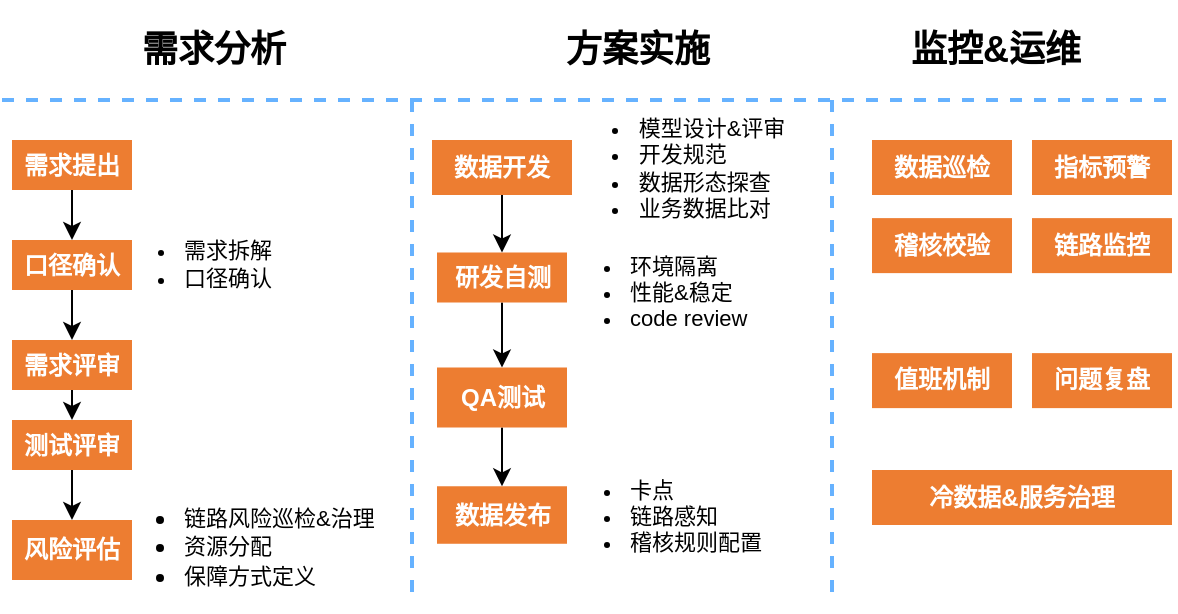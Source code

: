 <mxfile version="20.8.23" type="github">
  <diagram name="第 1 页" id="9t_LCf5cB-b87G4GpCwc">
    <mxGraphModel dx="1084" dy="1557" grid="1" gridSize="10" guides="1" tooltips="1" connect="1" arrows="1" fold="1" page="1" pageScale="1" pageWidth="827" pageHeight="1169" math="0" shadow="0">
      <root>
        <mxCell id="0" />
        <mxCell id="1" parent="0" />
        <mxCell id="ABy7lw26F6PikiW-eUqZ-20" style="edgeStyle=orthogonalEdgeStyle;rounded=0;orthogonalLoop=1;jettySize=auto;html=1;exitX=0.5;exitY=1;exitDx=0;exitDy=0;entryX=0.5;entryY=0;entryDx=0;entryDy=0;fillColor=#CC6600;" parent="1" source="ABy7lw26F6PikiW-eUqZ-21" target="ABy7lw26F6PikiW-eUqZ-23" edge="1">
          <mxGeometry relative="1" as="geometry" />
        </mxCell>
        <mxCell id="ABy7lw26F6PikiW-eUqZ-21" value="&lt;font color=&quot;#ffffff&quot;&gt;&lt;b&gt;口径确认&lt;/b&gt;&lt;/font&gt;" style="rounded=0;whiteSpace=wrap;html=1;strokeColor=none;fillColor=#ed7d31;" parent="1" vertex="1">
          <mxGeometry x="290" y="-130" width="60" height="25" as="geometry" />
        </mxCell>
        <mxCell id="ABy7lw26F6PikiW-eUqZ-22" style="edgeStyle=orthogonalEdgeStyle;rounded=0;orthogonalLoop=1;jettySize=auto;html=1;exitX=0.5;exitY=1;exitDx=0;exitDy=0;entryX=0.5;entryY=0;entryDx=0;entryDy=0;fontSize=11;fillColor=#CC6600;" parent="1" source="ABy7lw26F6PikiW-eUqZ-23" target="ABy7lw26F6PikiW-eUqZ-25" edge="1">
          <mxGeometry relative="1" as="geometry" />
        </mxCell>
        <mxCell id="ABy7lw26F6PikiW-eUqZ-23" value="&lt;b&gt;&lt;font color=&quot;#ffffff&quot;&gt;需求评审&lt;/font&gt;&lt;/b&gt;" style="rounded=0;whiteSpace=wrap;html=1;strokeColor=none;fillColor=#ed7d31;" parent="1" vertex="1">
          <mxGeometry x="290" y="-80" width="60" height="25" as="geometry" />
        </mxCell>
        <mxCell id="ABy7lw26F6PikiW-eUqZ-24" style="edgeStyle=orthogonalEdgeStyle;rounded=0;orthogonalLoop=1;jettySize=auto;html=1;exitX=0.5;exitY=1;exitDx=0;exitDy=0;fontFamily=微软雅黑;fontSize=11;fontColor=#000000;strokeColor=#000000;fillColor=#FFCC99;" parent="1" source="ABy7lw26F6PikiW-eUqZ-25" target="ABy7lw26F6PikiW-eUqZ-58" edge="1">
          <mxGeometry relative="1" as="geometry" />
        </mxCell>
        <mxCell id="ABy7lw26F6PikiW-eUqZ-25" value="&lt;font color=&quot;#ffffff&quot;&gt;&lt;b&gt;测试评审&lt;/b&gt;&lt;/font&gt;" style="rounded=0;whiteSpace=wrap;html=1;strokeColor=none;fillColor=#ed7d31;" parent="1" vertex="1">
          <mxGeometry x="290" y="-40" width="60" height="25" as="geometry" />
        </mxCell>
        <mxCell id="ABy7lw26F6PikiW-eUqZ-26" style="edgeStyle=orthogonalEdgeStyle;rounded=0;orthogonalLoop=1;jettySize=auto;html=1;exitX=0.5;exitY=1;exitDx=0;exitDy=0;entryX=0.5;entryY=0;entryDx=0;entryDy=0;fillColor=#CC6600;" parent="1" source="ABy7lw26F6PikiW-eUqZ-27" target="ABy7lw26F6PikiW-eUqZ-21" edge="1">
          <mxGeometry relative="1" as="geometry" />
        </mxCell>
        <mxCell id="ABy7lw26F6PikiW-eUqZ-27" value="&lt;font style=&quot;&quot; color=&quot;#ffffff&quot;&gt;&lt;b&gt;需求提出&lt;/b&gt;&lt;/font&gt;" style="rounded=0;whiteSpace=wrap;html=1;strokeColor=none;fillColor=#ed7d31;" parent="1" vertex="1">
          <mxGeometry x="290" y="-180" width="60" height="25" as="geometry" />
        </mxCell>
        <mxCell id="ABy7lw26F6PikiW-eUqZ-28" style="edgeStyle=orthogonalEdgeStyle;rounded=0;orthogonalLoop=1;jettySize=auto;html=1;exitX=0.5;exitY=1;exitDx=0;exitDy=0;fontSize=11;fillColor=#CC6600;" parent="1" source="ABy7lw26F6PikiW-eUqZ-29" target="ABy7lw26F6PikiW-eUqZ-31" edge="1">
          <mxGeometry relative="1" as="geometry" />
        </mxCell>
        <mxCell id="ABy7lw26F6PikiW-eUqZ-29" value="&lt;font color=&quot;#ffffff&quot;&gt;&lt;b&gt;研发自测&lt;/b&gt;&lt;/font&gt;" style="rounded=0;whiteSpace=wrap;html=1;strokeColor=none;fillColor=#ed7d31;" parent="1" vertex="1">
          <mxGeometry x="502.5" y="-123.75" width="65" height="25" as="geometry" />
        </mxCell>
        <mxCell id="ABy7lw26F6PikiW-eUqZ-30" style="edgeStyle=orthogonalEdgeStyle;rounded=0;orthogonalLoop=1;jettySize=auto;html=1;exitX=0.5;exitY=1;exitDx=0;exitDy=0;fontSize=11;fillColor=#CC6600;" parent="1" source="ABy7lw26F6PikiW-eUqZ-31" target="ABy7lw26F6PikiW-eUqZ-32" edge="1">
          <mxGeometry relative="1" as="geometry" />
        </mxCell>
        <mxCell id="ABy7lw26F6PikiW-eUqZ-31" value="&lt;font color=&quot;#ffffff&quot;&gt;&lt;b&gt;QA测试&lt;/b&gt;&lt;/font&gt;" style="rounded=0;whiteSpace=wrap;html=1;strokeColor=none;fillColor=#ed7d31;" parent="1" vertex="1">
          <mxGeometry x="502.5" y="-66.25" width="65" height="30" as="geometry" />
        </mxCell>
        <mxCell id="ABy7lw26F6PikiW-eUqZ-32" value="&lt;font color=&quot;#ffffff&quot;&gt;&lt;b&gt;数据发布&lt;/b&gt;&lt;/font&gt;" style="rounded=0;whiteSpace=wrap;html=1;strokeColor=none;fillColor=#ed7d31;" parent="1" vertex="1">
          <mxGeometry x="502.5" y="-6.87" width="65" height="28.75" as="geometry" />
        </mxCell>
        <mxCell id="ABy7lw26F6PikiW-eUqZ-33" value="&lt;ul&gt;&lt;li&gt;环境隔离&lt;/li&gt;&lt;li&gt;性能&amp;amp;稳定&lt;/li&gt;&lt;li&gt;code review&lt;/li&gt;&lt;/ul&gt;" style="text;html=1;strokeColor=none;fillColor=none;align=left;verticalAlign=middle;whiteSpace=wrap;rounded=0;dashed=1;fontSize=11;" parent="1" vertex="1">
          <mxGeometry x="557.49" y="-128.75" width="114" height="48.75" as="geometry" />
        </mxCell>
        <mxCell id="ABy7lw26F6PikiW-eUqZ-34" value="&lt;div style=&quot;font-size: 11px;&quot;&gt;&lt;ul style=&quot;font-size: 11px;&quot;&gt;&lt;li style=&quot;font-size: 11px;&quot;&gt;&lt;span style=&quot;font-size: 11px;&quot;&gt;卡点&lt;/span&gt;&lt;/li&gt;&lt;li style=&quot;font-size: 11px;&quot;&gt;链路感知&lt;/li&gt;&lt;li style=&quot;font-size: 11px;&quot;&gt;稽核规则配置&lt;/li&gt;&lt;/ul&gt;&lt;/div&gt;" style="text;html=1;strokeColor=none;fillColor=none;align=left;verticalAlign=middle;whiteSpace=wrap;rounded=0;dashed=1;fontSize=11;" parent="1" vertex="1">
          <mxGeometry x="557.49" y="-11.87" width="114" height="38.75" as="geometry" />
        </mxCell>
        <mxCell id="ABy7lw26F6PikiW-eUqZ-35" value="&lt;div style=&quot;text-align: left&quot;&gt;&lt;ul&gt;&lt;li style=&quot;border-color: var(--border-color);&quot;&gt;模型设计&amp;amp;评审&lt;/li&gt;&lt;li&gt;开发规范&lt;/li&gt;&lt;li&gt;数据形态探查&lt;/li&gt;&lt;li&gt;业务数据比对&lt;/li&gt;&lt;/ul&gt;&lt;/div&gt;" style="text;html=1;strokeColor=none;fillColor=none;align=center;verticalAlign=middle;whiteSpace=wrap;rounded=0;dashed=1;fontSize=11;" parent="1" vertex="1">
          <mxGeometry x="557.49" y="-203.13" width="126" height="73.75" as="geometry" />
        </mxCell>
        <mxCell id="ABy7lw26F6PikiW-eUqZ-39" value="&lt;h2&gt;&lt;span style=&quot;&quot;&gt;&lt;font style=&quot;font-size: 18px;&quot;&gt;需求分析&lt;/font&gt;&lt;/span&gt;&lt;/h2&gt;" style="text;html=1;strokeColor=none;fillColor=none;align=center;verticalAlign=middle;whiteSpace=wrap;rounded=0;dashed=1;fontSize=11;fontStyle=1" parent="1" vertex="1">
          <mxGeometry x="351" y="-240" width="80" height="30" as="geometry" />
        </mxCell>
        <mxCell id="ABy7lw26F6PikiW-eUqZ-41" style="edgeStyle=orthogonalEdgeStyle;rounded=0;orthogonalLoop=1;jettySize=auto;html=1;exitX=0.5;exitY=1;exitDx=0;exitDy=0;entryX=0.5;entryY=0;entryDx=0;entryDy=0;fontSize=11;fillColor=#CC6600;" parent="1" source="ABy7lw26F6PikiW-eUqZ-43" target="ABy7lw26F6PikiW-eUqZ-29" edge="1">
          <mxGeometry relative="1" as="geometry" />
        </mxCell>
        <mxCell id="ABy7lw26F6PikiW-eUqZ-43" value="&lt;font color=&quot;#ffffff&quot;&gt;&lt;b&gt;数据开发&lt;/b&gt;&lt;/font&gt;" style="rounded=0;whiteSpace=wrap;html=1;strokeColor=none;fillColor=#ed7d31;" parent="1" vertex="1">
          <mxGeometry x="500" y="-180" width="70" height="27.5" as="geometry" />
        </mxCell>
        <mxCell id="ABy7lw26F6PikiW-eUqZ-53" value="&lt;h2&gt;&lt;span style=&quot;&quot;&gt;&lt;font style=&quot;font-size: 18px;&quot;&gt;监控&amp;amp;运维&lt;/font&gt;&lt;/span&gt;&lt;/h2&gt;" style="text;html=1;strokeColor=none;fillColor=none;align=center;verticalAlign=middle;whiteSpace=wrap;rounded=0;dashed=1;fontSize=11;fontStyle=1" parent="1" vertex="1">
          <mxGeometry x="737" y="-240" width="90" height="30" as="geometry" />
        </mxCell>
        <mxCell id="ABy7lw26F6PikiW-eUqZ-57" value="&lt;ul&gt;&lt;li&gt;&lt;font style=&quot;font-size: 11px&quot;&gt;链路风险巡检&amp;amp;治理&lt;/font&gt;&lt;/li&gt;&lt;li&gt;&lt;font style=&quot;font-size: 11px&quot;&gt;资源分配&lt;/font&gt;&lt;/li&gt;&lt;li&gt;&lt;font style=&quot;font-size: 11px&quot;&gt;保障方式定义&lt;/font&gt;&lt;/li&gt;&lt;/ul&gt;" style="text;html=1;strokeColor=none;fillColor=none;align=left;verticalAlign=middle;whiteSpace=wrap;rounded=0;dashed=1;" parent="1" vertex="1">
          <mxGeometry x="334" y="2.5" width="146" height="40" as="geometry" />
        </mxCell>
        <mxCell id="ABy7lw26F6PikiW-eUqZ-58" value="&lt;b&gt;&lt;font color=&quot;#ffffff&quot;&gt;风险&lt;font face=&quot;微软雅黑&quot;&gt;评估&lt;/font&gt;&lt;/font&gt;&lt;/b&gt;" style="rounded=0;whiteSpace=wrap;html=1;strokeColor=none;fillColor=#ed7d31;" parent="1" vertex="1">
          <mxGeometry x="290" y="10" width="60" height="30" as="geometry" />
        </mxCell>
        <mxCell id="ABy7lw26F6PikiW-eUqZ-60" value="&lt;h2&gt;&lt;span style=&quot;font-size: 18px;&quot;&gt;方案实施&lt;/span&gt;&lt;/h2&gt;" style="text;html=1;strokeColor=none;fillColor=none;align=center;verticalAlign=middle;whiteSpace=wrap;rounded=0;dashed=1;fontSize=11;fontStyle=1" parent="1" vertex="1">
          <mxGeometry x="563.49" y="-240" width="80" height="30" as="geometry" />
        </mxCell>
        <mxCell id="ABy7lw26F6PikiW-eUqZ-61" value="&lt;ul&gt;&lt;li&gt;需求拆解&lt;/li&gt;&lt;li&gt;口径确认&lt;/li&gt;&lt;/ul&gt;" style="text;html=1;strokeColor=none;fillColor=none;align=left;verticalAlign=middle;whiteSpace=wrap;rounded=0;dashed=1;fontSize=11;" parent="1" vertex="1">
          <mxGeometry x="334" y="-136.88" width="114" height="38.75" as="geometry" />
        </mxCell>
        <mxCell id="ABy7lw26F6PikiW-eUqZ-62" value="&lt;font color=&quot;#ffffff&quot;&gt;&lt;b&gt;值班机制&lt;/b&gt;&lt;/font&gt;" style="rounded=0;whiteSpace=wrap;html=1;strokeColor=none;fillColor=#ed7d31;" parent="1" vertex="1">
          <mxGeometry x="720" y="-73.44" width="70" height="27.5" as="geometry" />
        </mxCell>
        <mxCell id="ABy7lw26F6PikiW-eUqZ-63" value="&lt;font color=&quot;#ffffff&quot;&gt;&lt;b&gt;指标预警&lt;/b&gt;&lt;/font&gt;" style="rounded=0;whiteSpace=wrap;html=1;strokeColor=none;fillColor=#ed7d31;" parent="1" vertex="1">
          <mxGeometry x="800" y="-180" width="70" height="27.5" as="geometry" />
        </mxCell>
        <mxCell id="ABy7lw26F6PikiW-eUqZ-64" value="&lt;font color=&quot;#ffffff&quot;&gt;&lt;b&gt;数据巡检&lt;/b&gt;&lt;/font&gt;" style="rounded=0;whiteSpace=wrap;html=1;strokeColor=none;fillColor=#ed7d31;" parent="1" vertex="1">
          <mxGeometry x="720" y="-180" width="70" height="27.5" as="geometry" />
        </mxCell>
        <mxCell id="ABy7lw26F6PikiW-eUqZ-65" value="&lt;font color=&quot;#ffffff&quot;&gt;&lt;b&gt;稽核校验&lt;/b&gt;&lt;/font&gt;" style="rounded=0;whiteSpace=wrap;html=1;strokeColor=none;fillColor=#ed7d31;" parent="1" vertex="1">
          <mxGeometry x="720" y="-140.94" width="70" height="27.5" as="geometry" />
        </mxCell>
        <mxCell id="ABy7lw26F6PikiW-eUqZ-66" value="&lt;font color=&quot;#ffffff&quot;&gt;&lt;b&gt;冷数据&amp;amp;服务治理&lt;/b&gt;&lt;/font&gt;" style="rounded=0;whiteSpace=wrap;html=1;strokeColor=none;fillColor=#ed7d31;" parent="1" vertex="1">
          <mxGeometry x="720" y="-15" width="150" height="27.5" as="geometry" />
        </mxCell>
        <mxCell id="ABy7lw26F6PikiW-eUqZ-67" value="&lt;font color=&quot;#ffffff&quot;&gt;&lt;b&gt;问题复盘&lt;/b&gt;&lt;/font&gt;" style="rounded=0;whiteSpace=wrap;html=1;strokeColor=none;fillColor=#ed7d31;" parent="1" vertex="1">
          <mxGeometry x="800" y="-73.44" width="70" height="27.5" as="geometry" />
        </mxCell>
        <mxCell id="ABy7lw26F6PikiW-eUqZ-75" value="" style="endArrow=none;html=1;rounded=0;sketch=0;hachureGap=4;jiggle=2;curveFitting=1;fontFamily=Architects Daughter;fontSource=https%3A%2F%2Ffonts.googleapis.com%2Fcss%3Ffamily%3DArchitects%2BDaughter;fontSize=18;fontColor=#FFFFFF;strokeWidth=2;dashed=1;fillColor=#a0522d;strokeColor=#66B2FF;" parent="1" edge="1">
          <mxGeometry width="50" height="50" relative="1" as="geometry">
            <mxPoint x="285" y="-200" as="sourcePoint" />
            <mxPoint x="870" y="-200" as="targetPoint" />
          </mxGeometry>
        </mxCell>
        <mxCell id="ABy7lw26F6PikiW-eUqZ-76" value="" style="endArrow=none;html=1;rounded=0;sketch=0;hachureGap=4;jiggle=2;curveFitting=1;fontFamily=Architects Daughter;fontSource=https%3A%2F%2Ffonts.googleapis.com%2Fcss%3Ffamily%3DArchitects%2BDaughter;fontSize=18;fontColor=#FFFFFF;strokeWidth=2;dashed=1;fillColor=#a0522d;strokeColor=#66B2FF;" parent="1" edge="1">
          <mxGeometry width="50" height="50" relative="1" as="geometry">
            <mxPoint x="490" y="-200" as="sourcePoint" />
            <mxPoint x="490" y="50" as="targetPoint" />
          </mxGeometry>
        </mxCell>
        <mxCell id="ABy7lw26F6PikiW-eUqZ-77" value="" style="endArrow=none;html=1;rounded=0;sketch=0;hachureGap=4;jiggle=2;curveFitting=1;fontFamily=Architects Daughter;fontSource=https%3A%2F%2Ffonts.googleapis.com%2Fcss%3Ffamily%3DArchitects%2BDaughter;fontSize=18;fontColor=#FFFFFF;strokeWidth=2;dashed=1;fillColor=#a0522d;strokeColor=#66B2FF;" parent="1" edge="1">
          <mxGeometry width="50" height="50" relative="1" as="geometry">
            <mxPoint x="700" y="-199.99" as="sourcePoint" />
            <mxPoint x="700" y="50" as="targetPoint" />
          </mxGeometry>
        </mxCell>
        <mxCell id="ABy7lw26F6PikiW-eUqZ-80" value="&lt;font color=&quot;#ffffff&quot;&gt;&lt;b&gt;链路监控&lt;/b&gt;&lt;/font&gt;" style="rounded=0;whiteSpace=wrap;html=1;strokeColor=none;fillColor=#ed7d31;" parent="1" vertex="1">
          <mxGeometry x="800" y="-140.94" width="70" height="27.5" as="geometry" />
        </mxCell>
      </root>
    </mxGraphModel>
  </diagram>
</mxfile>
